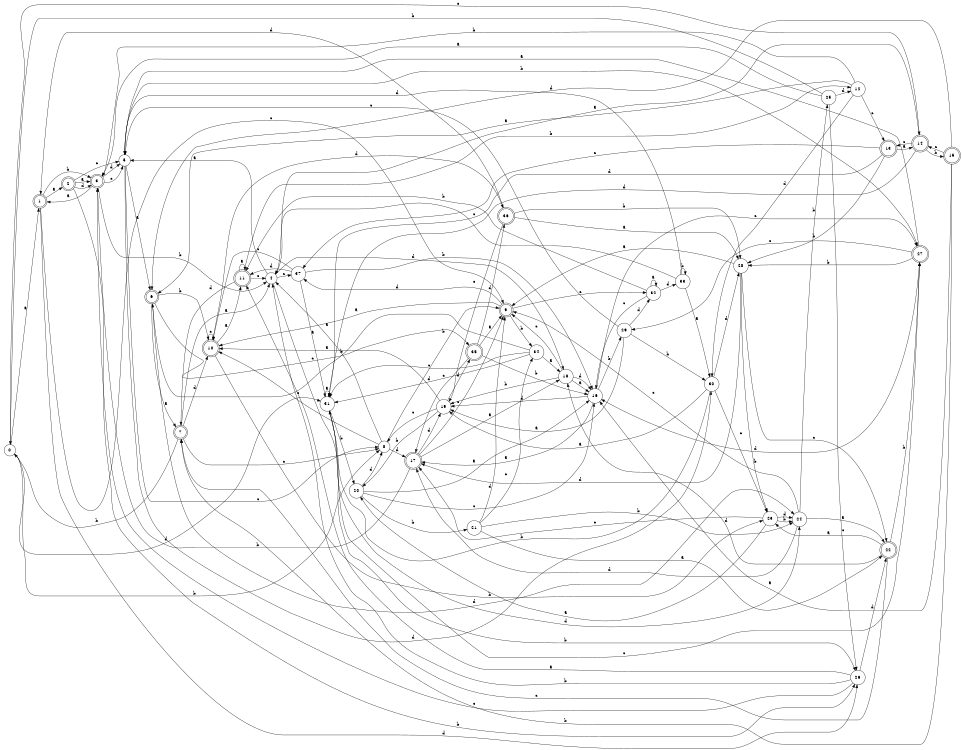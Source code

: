 digraph n31_4 {
__start0 [label="" shape="none"];

rankdir=LR;
size="8,5";

s0 [style="filled", color="black", fillcolor="white" shape="circle", label="0"];
s1 [style="rounded,filled", color="black", fillcolor="white" shape="doublecircle", label="1"];
s2 [style="rounded,filled", color="black", fillcolor="white" shape="doublecircle", label="2"];
s3 [style="rounded,filled", color="black", fillcolor="white" shape="doublecircle", label="3"];
s4 [style="filled", color="black", fillcolor="white" shape="circle", label="4"];
s5 [style="filled", color="black", fillcolor="white" shape="circle", label="5"];
s6 [style="rounded,filled", color="black", fillcolor="white" shape="doublecircle", label="6"];
s7 [style="rounded,filled", color="black", fillcolor="white" shape="doublecircle", label="7"];
s8 [style="filled", color="black", fillcolor="white" shape="circle", label="8"];
s9 [style="rounded,filled", color="black", fillcolor="white" shape="doublecircle", label="9"];
s10 [style="rounded,filled", color="black", fillcolor="white" shape="doublecircle", label="10"];
s11 [style="rounded,filled", color="black", fillcolor="white" shape="doublecircle", label="11"];
s12 [style="filled", color="black", fillcolor="white" shape="circle", label="12"];
s13 [style="rounded,filled", color="black", fillcolor="white" shape="doublecircle", label="13"];
s14 [style="rounded,filled", color="black", fillcolor="white" shape="doublecircle", label="14"];
s15 [style="rounded,filled", color="black", fillcolor="white" shape="doublecircle", label="15"];
s16 [style="filled", color="black", fillcolor="white" shape="circle", label="16"];
s17 [style="rounded,filled", color="black", fillcolor="white" shape="doublecircle", label="17"];
s18 [style="filled", color="black", fillcolor="white" shape="circle", label="18"];
s19 [style="filled", color="black", fillcolor="white" shape="circle", label="19"];
s20 [style="filled", color="black", fillcolor="white" shape="circle", label="20"];
s21 [style="filled", color="black", fillcolor="white" shape="circle", label="21"];
s22 [style="rounded,filled", color="black", fillcolor="white" shape="doublecircle", label="22"];
s23 [style="filled", color="black", fillcolor="white" shape="circle", label="23"];
s24 [style="filled", color="black", fillcolor="white" shape="circle", label="24"];
s25 [style="filled", color="black", fillcolor="white" shape="circle", label="25"];
s26 [style="filled", color="black", fillcolor="white" shape="circle", label="26"];
s27 [style="rounded,filled", color="black", fillcolor="white" shape="doublecircle", label="27"];
s28 [style="filled", color="black", fillcolor="white" shape="circle", label="28"];
s29 [style="filled", color="black", fillcolor="white" shape="circle", label="29"];
s30 [style="filled", color="black", fillcolor="white" shape="circle", label="30"];
s31 [style="filled", color="black", fillcolor="white" shape="circle", label="31"];
s32 [style="filled", color="black", fillcolor="white" shape="circle", label="32"];
s33 [style="filled", color="black", fillcolor="white" shape="circle", label="33"];
s34 [style="filled", color="black", fillcolor="white" shape="circle", label="34"];
s35 [style="rounded,filled", color="black", fillcolor="white" shape="doublecircle", label="35"];
s36 [style="rounded,filled", color="black", fillcolor="white" shape="doublecircle", label="36"];
s37 [style="filled", color="black", fillcolor="white" shape="circle", label="37"];
s0 -> s1 [label="a"];
s0 -> s8 [label="b"];
s0 -> s14 [label="c"];
s0 -> s31 [label="d"];
s1 -> s2 [label="a"];
s1 -> s3 [label="b"];
s1 -> s9 [label="c"];
s1 -> s26 [label="d"];
s2 -> s3 [label="a"];
s2 -> s26 [label="b"];
s2 -> s5 [label="c"];
s2 -> s3 [label="d"];
s3 -> s1 [label="a"];
s3 -> s4 [label="b"];
s3 -> s5 [label="c"];
s3 -> s5 [label="d"];
s4 -> s5 [label="a"];
s4 -> s26 [label="b"];
s4 -> s37 [label="c"];
s4 -> s18 [label="d"];
s5 -> s6 [label="a"];
s5 -> s27 [label="b"];
s5 -> s8 [label="c"];
s5 -> s30 [label="d"];
s6 -> s7 [label="a"];
s6 -> s10 [label="b"];
s6 -> s35 [label="c"];
s6 -> s24 [label="d"];
s7 -> s4 [label="a"];
s7 -> s0 [label="b"];
s7 -> s8 [label="c"];
s7 -> s10 [label="d"];
s8 -> s4 [label="a"];
s8 -> s9 [label="b"];
s8 -> s10 [label="c"];
s8 -> s17 [label="d"];
s9 -> s10 [label="a"];
s9 -> s34 [label="b"];
s9 -> s32 [label="c"];
s9 -> s37 [label="d"];
s10 -> s11 [label="a"];
s10 -> s23 [label="b"];
s10 -> s10 [label="c"];
s10 -> s36 [label="d"];
s11 -> s11 [label="a"];
s11 -> s12 [label="b"];
s11 -> s4 [label="c"];
s11 -> s7 [label="d"];
s12 -> s6 [label="a"];
s12 -> s3 [label="b"];
s12 -> s13 [label="c"];
s12 -> s30 [label="d"];
s13 -> s14 [label="a"];
s13 -> s28 [label="b"];
s13 -> s37 [label="c"];
s13 -> s31 [label="d"];
s14 -> s4 [label="a"];
s14 -> s15 [label="b"];
s14 -> s13 [label="c"];
s14 -> s31 [label="d"];
s15 -> s16 [label="a"];
s15 -> s7 [label="b"];
s15 -> s14 [label="c"];
s15 -> s6 [label="d"];
s16 -> s17 [label="a"];
s16 -> s29 [label="b"];
s16 -> s27 [label="c"];
s16 -> s19 [label="d"];
s17 -> s18 [label="a"];
s17 -> s3 [label="b"];
s17 -> s9 [label="c"];
s17 -> s19 [label="d"];
s18 -> s16 [label="a"];
s18 -> s19 [label="b"];
s18 -> s9 [label="c"];
s18 -> s16 [label="d"];
s19 -> s10 [label="a"];
s19 -> s20 [label="b"];
s19 -> s8 [label="c"];
s19 -> s35 [label="d"];
s20 -> s16 [label="a"];
s20 -> s21 [label="b"];
s20 -> s16 [label="c"];
s20 -> s8 [label="d"];
s21 -> s22 [label="a"];
s21 -> s24 [label="b"];
s21 -> s34 [label="c"];
s21 -> s9 [label="d"];
s22 -> s23 [label="a"];
s22 -> s27 [label="b"];
s22 -> s7 [label="c"];
s22 -> s18 [label="d"];
s23 -> s20 [label="a"];
s23 -> s24 [label="b"];
s23 -> s17 [label="c"];
s23 -> s24 [label="d"];
s24 -> s22 [label="a"];
s24 -> s25 [label="b"];
s24 -> s9 [label="c"];
s24 -> s17 [label="d"];
s25 -> s3 [label="a"];
s25 -> s0 [label="b"];
s25 -> s26 [label="c"];
s25 -> s12 [label="d"];
s26 -> s11 [label="a"];
s26 -> s4 [label="b"];
s26 -> s3 [label="c"];
s26 -> s22 [label="d"];
s27 -> s5 [label="a"];
s27 -> s28 [label="b"];
s27 -> s29 [label="c"];
s27 -> s16 [label="d"];
s28 -> s9 [label="a"];
s28 -> s23 [label="b"];
s28 -> s22 [label="c"];
s28 -> s17 [label="d"];
s29 -> s19 [label="a"];
s29 -> s30 [label="b"];
s29 -> s5 [label="c"];
s29 -> s32 [label="d"];
s30 -> s19 [label="a"];
s30 -> s31 [label="b"];
s30 -> s23 [label="c"];
s30 -> s28 [label="d"];
s31 -> s31 [label="a"];
s31 -> s20 [label="b"];
s31 -> s27 [label="c"];
s31 -> s24 [label="d"];
s32 -> s32 [label="a"];
s32 -> s11 [label="b"];
s32 -> s16 [label="c"];
s32 -> s33 [label="d"];
s33 -> s30 [label="a"];
s33 -> s33 [label="b"];
s33 -> s4 [label="c"];
s33 -> s5 [label="d"];
s34 -> s18 [label="a"];
s34 -> s6 [label="b"];
s34 -> s31 [label="c"];
s34 -> s31 [label="d"];
s35 -> s9 [label="a"];
s35 -> s16 [label="b"];
s35 -> s17 [label="c"];
s35 -> s36 [label="d"];
s36 -> s28 [label="a"];
s36 -> s28 [label="b"];
s36 -> s19 [label="c"];
s36 -> s1 [label="d"];
s37 -> s31 [label="a"];
s37 -> s16 [label="b"];
s37 -> s10 [label="c"];
s37 -> s11 [label="d"];

}